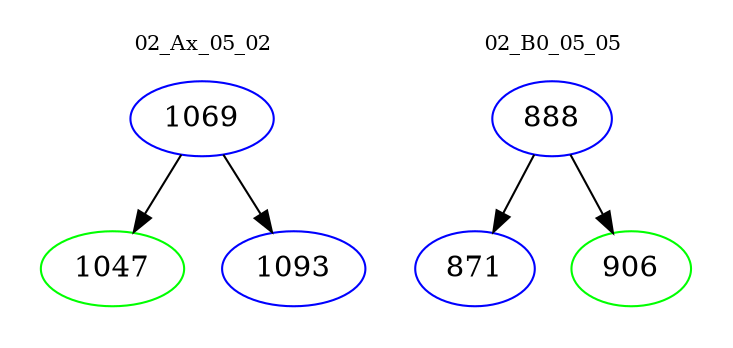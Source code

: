 digraph{
subgraph cluster_0 {
color = white
label = "02_Ax_05_02";
fontsize=10;
T0_1069 [label="1069", color="blue"]
T0_1069 -> T0_1047 [color="black"]
T0_1047 [label="1047", color="green"]
T0_1069 -> T0_1093 [color="black"]
T0_1093 [label="1093", color="blue"]
}
subgraph cluster_1 {
color = white
label = "02_B0_05_05";
fontsize=10;
T1_888 [label="888", color="blue"]
T1_888 -> T1_871 [color="black"]
T1_871 [label="871", color="blue"]
T1_888 -> T1_906 [color="black"]
T1_906 [label="906", color="green"]
}
}
